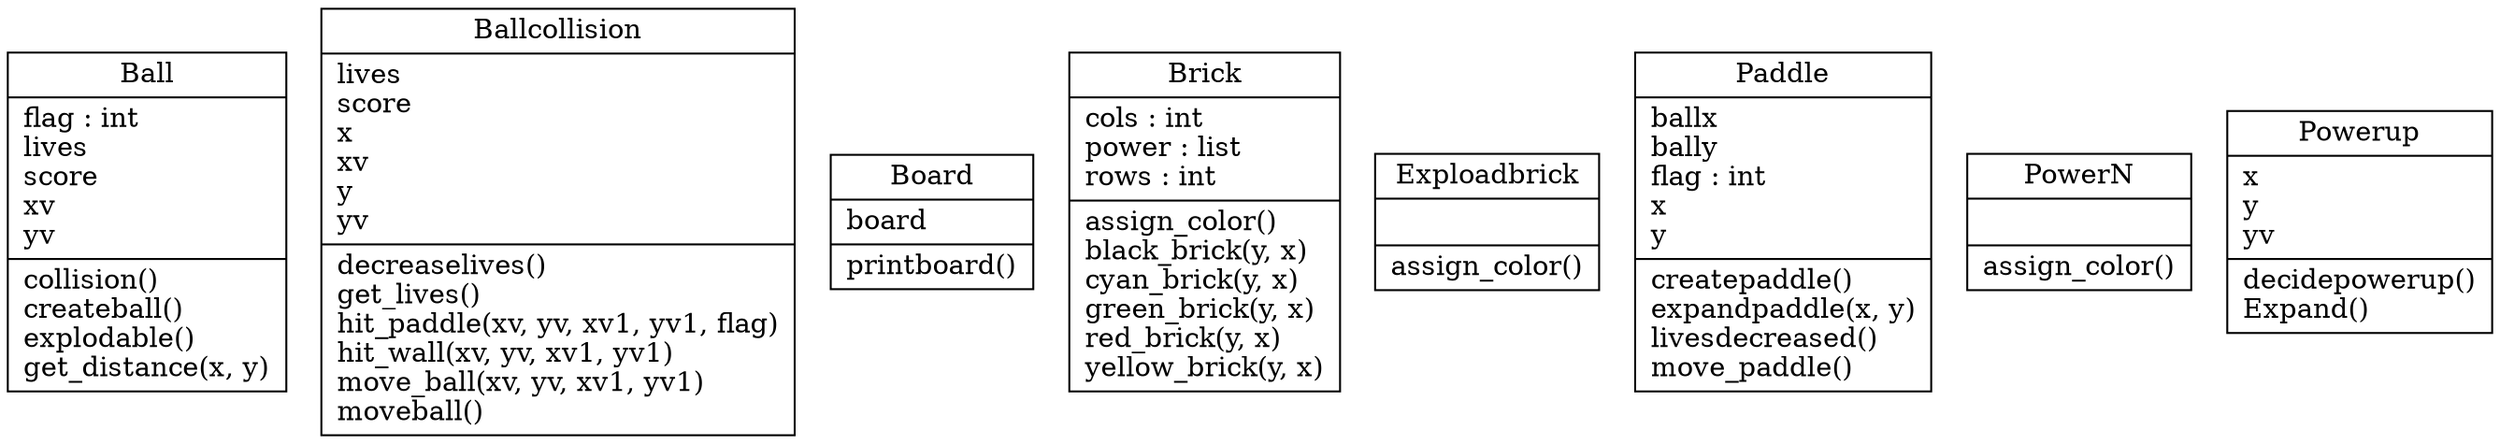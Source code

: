 digraph "classes" {
rankdir=BT
charset="utf-8"
"10.ball.Ball" [color="black", fontcolor="black", label="{Ball|flag : int\llives\lscore\lxv\lyv\l|collision()\lcreateball()\lexplodable()\lget_distance(x, y)\l}", shape="record", style="solid"];
"10.ballcollision.Ballcollision" [color="black", fontcolor="black", label="{Ballcollision|lives\lscore\lx\lxv\ly\lyv\l|decreaselives()\lget_lives()\lhit_paddle(xv, yv, xv1, yv1, flag)\lhit_wall(xv, yv, xv1, yv1)\lmove_ball(xv, yv, xv1, yv1)\lmoveball()\l}", shape="record", style="solid"];
"10.board.Board" [color="black", fontcolor="black", label="{Board|board\l|printboard()\l}", shape="record", style="solid"];
"10.brick.Brick" [color="black", fontcolor="black", label="{Brick|cols : int\lpower : list\lrows : int\l|assign_color()\lblack_brick(y, x)\lcyan_brick(y, x)\lgreen_brick(y, x)\lred_brick(y, x)\lyellow_brick(y, x)\l}", shape="record", style="solid"];
"10.colors.Exploadbrick" [color="black", fontcolor="black", label="{Exploadbrick|\l|assign_color()\l}", shape="record", style="solid"];
"10.paddle.Paddle" [color="black", fontcolor="black", label="{Paddle|ballx\lbally\lflag : int\lx\ly\l|createpaddle()\lexpandpaddle(x, y)\llivesdecreased()\lmove_paddle()\l}", shape="record", style="solid"];
"10.colors.PowerN" [color="black", fontcolor="black", label="{PowerN|\l|assign_color()\l}", shape="record", style="solid"];
"10.powerup.Powerup" [color="black", fontcolor="black", label="{Powerup|x\ly\lyv\l|decidepowerup()\lExpand()\l}", shape="record", style="solid"];
}